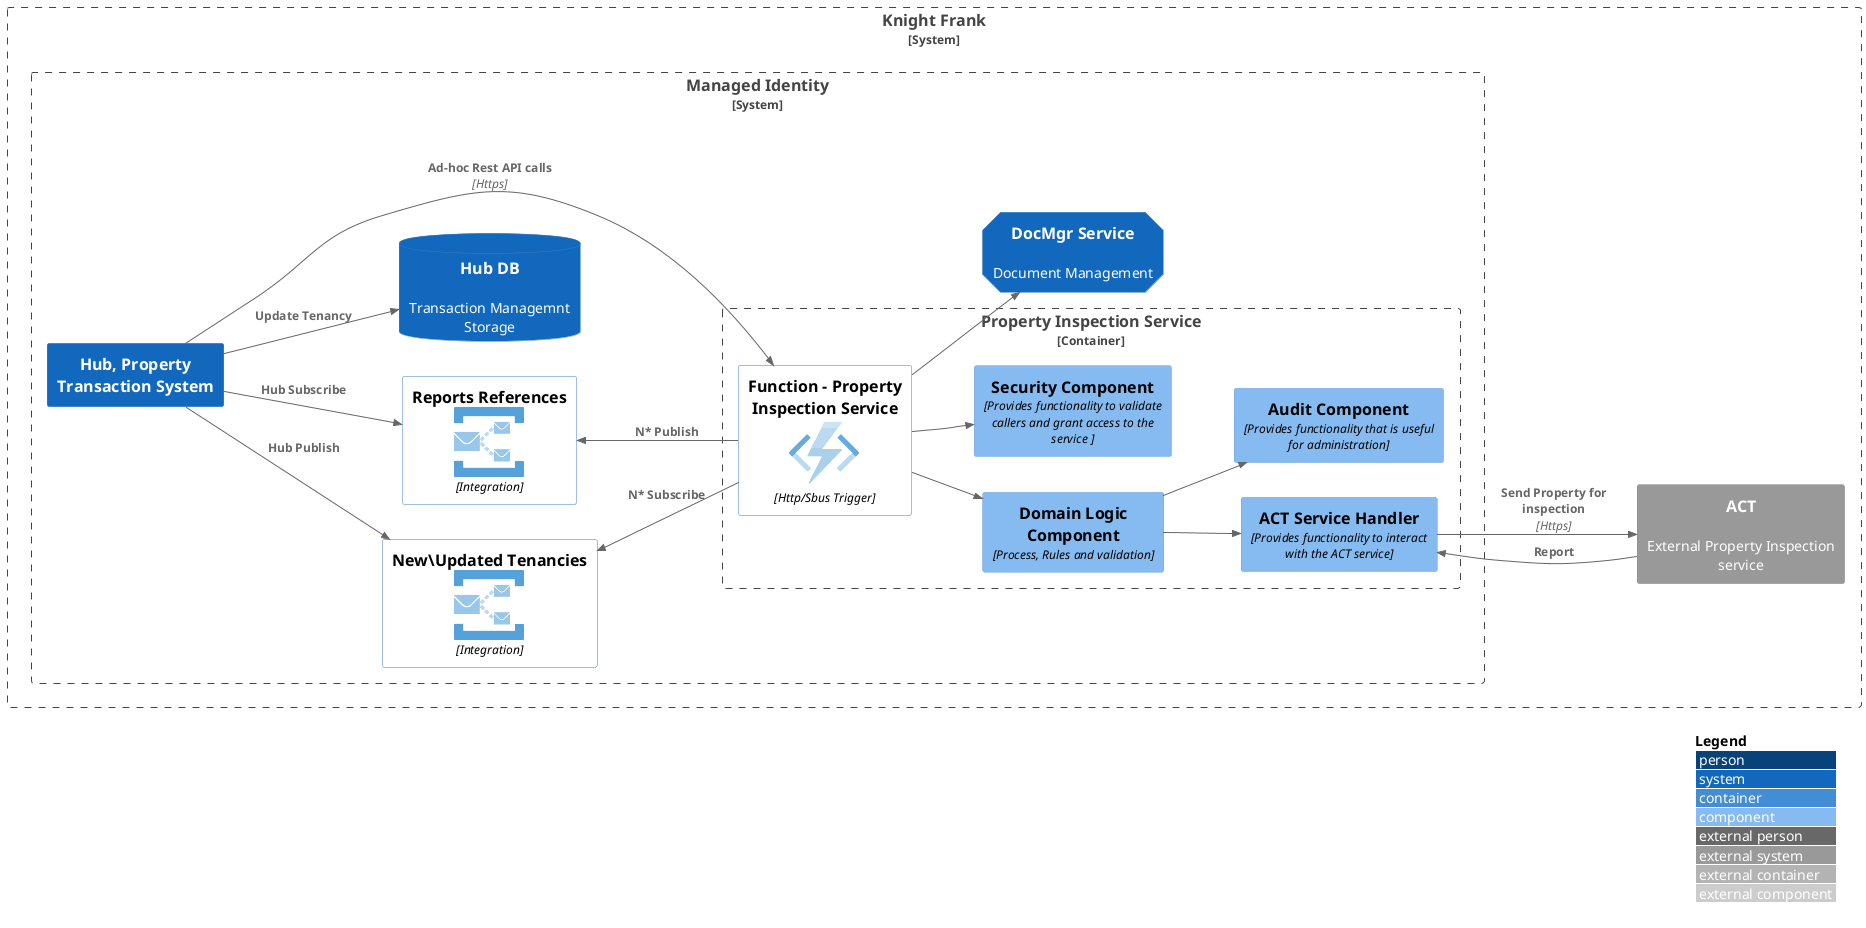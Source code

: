 @startuml System
!include <C4/C4_Component>
!include <azure/AzureCommon>
!include <azure/Compute/AzureFunction>
!include <azure/Web/AzureAPIManagement>
!include <azure/Integration/AzureServiceBusTopic>
!include <azure/Web/AzureSearch>

LAYOUT_WITH_LEGEND()
LAYOUT_LEFT_RIGHT()

AddElementTag("microService", $shape=EightSidedShape(), $fontColor="white", $legendText="micro service\neight sided")
AddElementTag("storage", $shape=RoundedBoxShape(), $fontColor="white")


System_Boundary(c1, "Knight Frank") {
    System_Boundary(auth, "Managed Identity") {
        System(hub, "Hub, Property Transaction System") 

'        AzureAPIManagement(apim, "APIM", "Management")

        AzureServiceBusTopic(to, "New\Updated Tenancies", "Integration")
        AzureServiceBusTopic(from, "Reports References", "Integration")

        Container_Boundary(app, "Property Inspection Service", "Sends Propertys to be inspected", "", $tags = "microService") {
            AzureFunction(aFunc, "Function - Property Inspection Service", "Http/Sbus Trigger")
            Component(compDom, "Domain Logic Component", "Process, Rules and validation")
            Component(compSec, "Security Component", "Provides functionality to validate callers and grant access to the service ")
            Component(compSvc, "ACT Service Handler", "Provides functionality to interact with the ACT service")
            Component(compAudit, "Audit Component", "Provides functionality that is useful for administration")
        }

        System(doc, "DocMgr Service", "Document Management", $tags = "microService")
        SystemDb(hubDb, "Hub DB", "Transaction Managemnt Storage", $tags = "storage")
    }
    
    System_Ext(svc, "ACT", "External Property Inspection service")    
}

'Rel(apim, aFunc, "")
Rel(aFunc, compDom, "")
Rel(aFunc, compSec, "")
Rel(aFunc, doc, "")

Rel(hub, hubDb, "Update Tenancy")
Rel(hub, aFunc, "Ad-hoc Rest API calls", "Https")
Rel(hub, to, "Hub Publish")
Rel(hub, from, "Hub Subscribe")
Rel_U(aFunc, from, "N* Publish")
Rel_U(aFunc, to, "N* Subscribe")

Rel(compDom, compSvc, "")
Rel(compDom, compAudit, "")

Rel(compSvc, svc, "Send Property for inspection", "Https")
Rel(svc, compSvc, "Report")


@enduml
